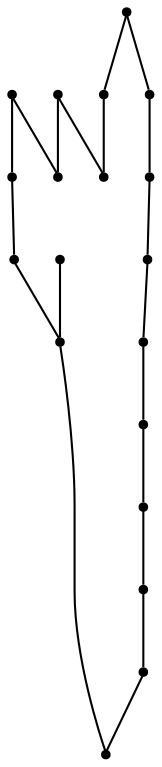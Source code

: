 graph {
  node [shape=point,comment="{\"directed\":false,\"doi\":\"10.1007/3-540-46648-7_2\",\"figure\":\"? (16)\"}"]

  v0 [pos="804.1005167676901,745.9959756393366"]
  v1 [pos="745.093142059657,745.9959756393366"]
  v2 [pos="981.8727200213272,745.9959756393366"]
  v3 [pos="1159.8949602491825,745.9959756393366"]
  v4 [pos="1159.8949602491825,983.0365257237228"]
  v5 [pos="1100.3875274892716,805.7562419068341"]
  v6 [pos="1099.8874853339526,864.0161855242892"]
  v7 [pos="1040.8800788328017,864.0161855242892"]
  v8 [pos="1100.8875696445907,924.0264207812465"]
  v9 [pos="1040.8800788328017,923.0262586721852"]
  v10 [pos="981.1226408917898,923.2762912508056"]
  v11 [pos="981.1226408917898,864.0161855242892"]
  v12 [pos="922.1152502871978,864.0161855242892"]
  v13 [pos="922.8653612098528,924.0264207812465"]
  v14 [pos="863.8579706052609,924.0264207812465"]
  v15 [pos="863.8579706052609,983.0365257237228"]
  v16 [pos="804.1005167676901,805.7562419068341"]
  v17 [pos="804.1005167676901,924.0264207812465"]
  v18 [pos="745.093142059657,924.0264207812465"]

  v0 -- v1 [id="-1",pos="804.1005167676901,745.9959756393366 745.093142059657,745.9959756393366 745.093142059657,745.9959756393366 745.093142059657,745.9959756393366"]
  v2 -- v0 [id="-2",pos="981.8727200213272,745.9959756393366 804.1005167676901,745.9959756393366 804.1005167676901,745.9959756393366 804.1005167676901,745.9959756393366"]
  v3 -- v2 [id="-3",pos="1159.8949602491825,745.9959756393366 981.8727200213272,745.9959756393366 981.8727200213272,745.9959756393366 981.8727200213272,745.9959756393366"]
  v4 -- v3 [id="-4",pos="1159.8949602491825,983.0365257237228 1159.8949602491825,745.9959756393366 1159.8949602491825,745.9959756393366 1159.8949602491825,745.9959756393366"]
  v18 -- v17 [id="-5",pos="745.093142059657,924.0264207812465 804.1005167676901,924.0264207812465 804.1005167676901,924.0264207812465 804.1005167676901,924.0264207812465"]
  v1 -- v18 [id="-7",pos="745.093142059657,745.9959756393366 745.093142059657,924.0264207812465 745.093142059657,924.0264207812465 745.093142059657,924.0264207812465"]
  v17 -- v16 [id="-10",pos="804.1005167676901,924.0264207812465 804.1005167676901,805.7562419068341 804.1005167676901,805.7562419068341 804.1005167676901,805.7562419068341"]
  v16 -- v5 [id="-12",pos="804.1005167676901,805.7562419068341 1100.3875274892716,805.7562419068341 1100.3875274892716,805.7562419068341 1100.3875274892716,805.7562419068341"]
  v15 -- v14 [id="-15",pos="863.8579706052609,983.0365257237228 863.8579706052609,924.0264207812465 863.8579706052609,924.0264207812465 863.8579706052609,924.0264207812465"]
  v15 -- v4 [id="-16",pos="863.8579706052609,983.0365257237228 1159.8949602491825,983.0365257237228 1159.8949602491825,983.0365257237228 1159.8949602491825,983.0365257237228"]
  v14 -- v13 [id="-18",pos="863.8579706052609,924.0264207812465 922.8653612098528,924.0264207812465 922.8653612098528,924.0264207812465 922.8653612098528,924.0264207812465"]
  v12 -- v13 [id="-21",pos="922.1152502871978,864.0161855242892 922.8653612098528,924.0264207812465 922.8653612098528,924.0264207812465 922.8653612098528,924.0264207812465"]
  v12 -- v11 [id="-23",pos="922.1152502871978,864.0161855242892 981.1226408917898,864.0161855242892 981.1226408917898,864.0161855242892 981.1226408917898,864.0161855242892"]
  v10 -- v11 [id="-24",pos="981.1226408917898,923.2762912508056 981.1226408917898,864.0161855242892 981.1226408917898,864.0161855242892 981.1226408917898,864.0161855242892"]
  v10 -- v9 [id="-26",pos="981.1226408917898,923.2762912508056 1040.8800788328017,923.0262586721852 1040.8800788328017,923.0262586721852 1040.8800788328017,923.0262586721852"]
  v9 -- v7 [id="-29",pos="1040.8800788328017,923.0262586721852 1040.8800788328017,864.0161855242892 1040.8800788328017,864.0161855242892 1040.8800788328017,864.0161855242892"]
  v7 -- v6 [id="-31",pos="1040.8800788328017,864.0161855242892 1099.8874853339526,864.0161855242892 1099.8874853339526,864.0161855242892 1099.8874853339526,864.0161855242892"]
  v8 -- v6 [id="-33",pos="1100.8875696445907,924.0264207812465 1099.8874853339526,864.0161855242892 1099.8874853339526,864.0161855242892 1099.8874853339526,864.0161855242892"]
  v6 -- v5 [id="-34",pos="1099.8874853339526,864.0161855242892 1100.3875274892716,805.7562419068341 1100.3875274892716,805.7562419068341 1100.3875274892716,805.7562419068341"]
}